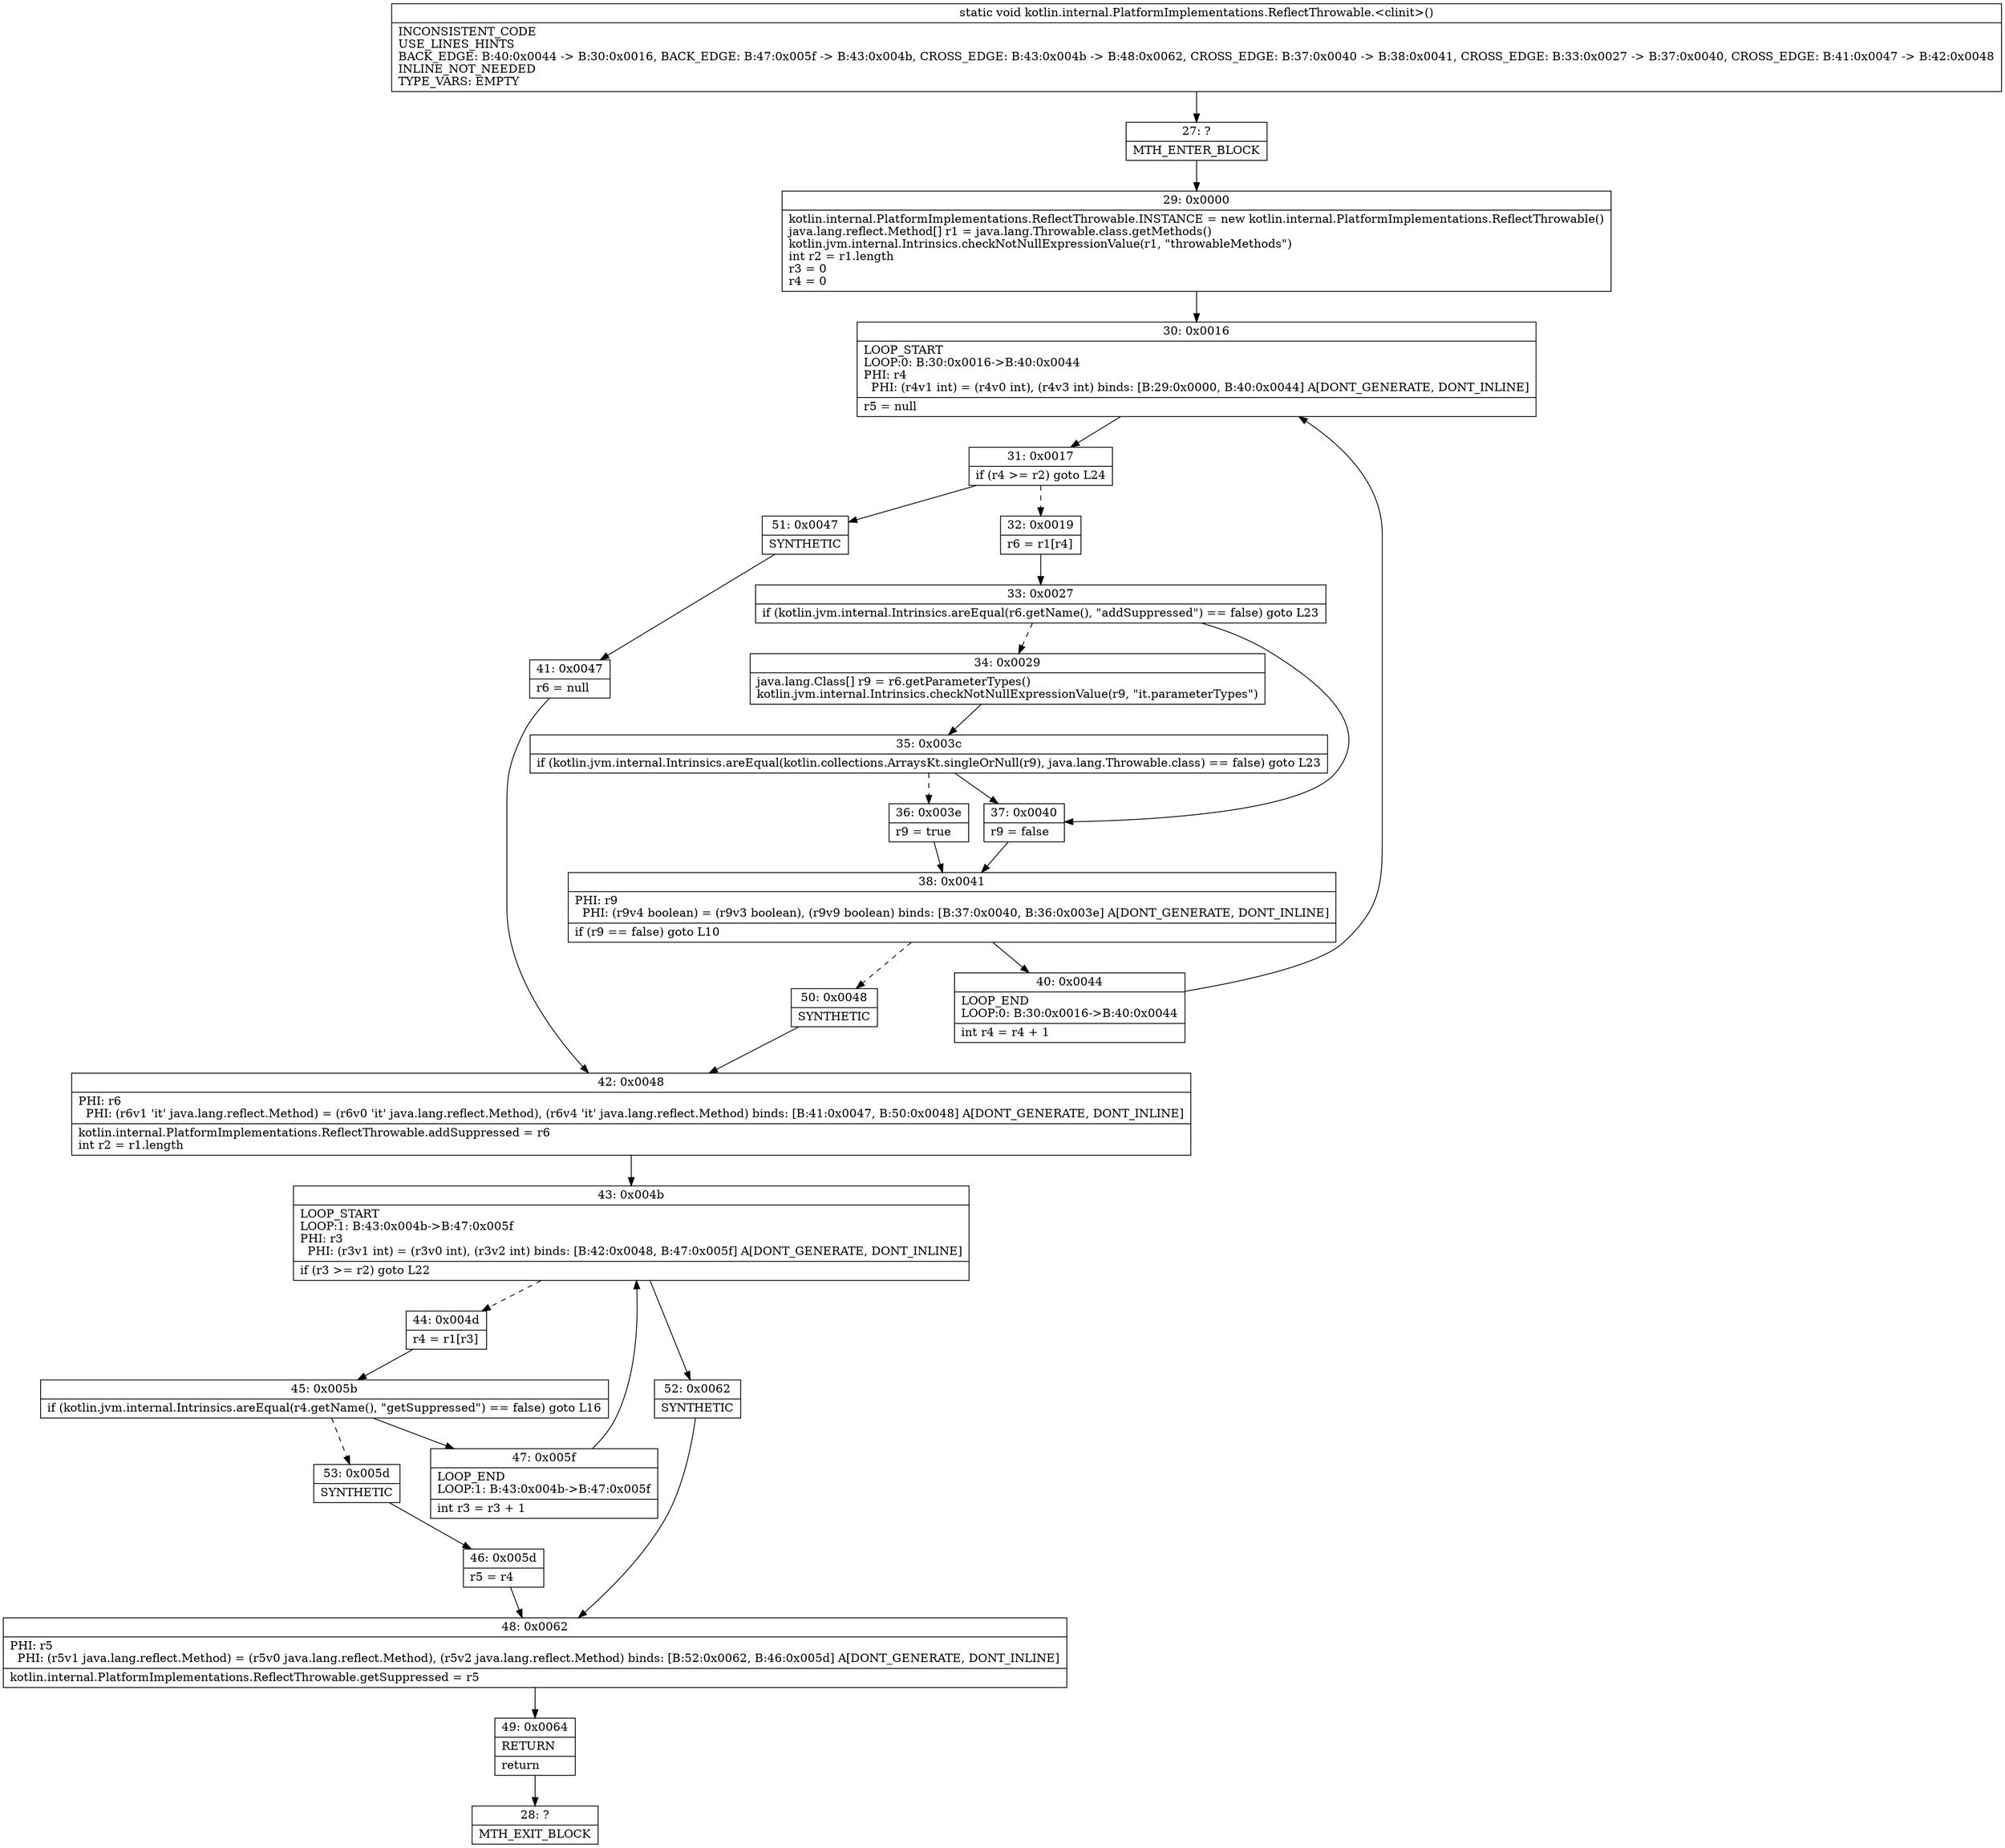 digraph "CFG forkotlin.internal.PlatformImplementations.ReflectThrowable.\<clinit\>()V" {
Node_27 [shape=record,label="{27\:\ ?|MTH_ENTER_BLOCK\l}"];
Node_29 [shape=record,label="{29\:\ 0x0000|kotlin.internal.PlatformImplementations.ReflectThrowable.INSTANCE = new kotlin.internal.PlatformImplementations.ReflectThrowable()\ljava.lang.reflect.Method[] r1 = java.lang.Throwable.class.getMethods()\lkotlin.jvm.internal.Intrinsics.checkNotNullExpressionValue(r1, \"throwableMethods\")\lint r2 = r1.length\lr3 = 0\lr4 = 0\l}"];
Node_30 [shape=record,label="{30\:\ 0x0016|LOOP_START\lLOOP:0: B:30:0x0016\-\>B:40:0x0044\lPHI: r4 \l  PHI: (r4v1 int) = (r4v0 int), (r4v3 int) binds: [B:29:0x0000, B:40:0x0044] A[DONT_GENERATE, DONT_INLINE]\l|r5 = null\l}"];
Node_31 [shape=record,label="{31\:\ 0x0017|if (r4 \>= r2) goto L24\l}"];
Node_32 [shape=record,label="{32\:\ 0x0019|r6 = r1[r4]\l}"];
Node_33 [shape=record,label="{33\:\ 0x0027|if (kotlin.jvm.internal.Intrinsics.areEqual(r6.getName(), \"addSuppressed\") == false) goto L23\l}"];
Node_34 [shape=record,label="{34\:\ 0x0029|java.lang.Class[] r9 = r6.getParameterTypes()\lkotlin.jvm.internal.Intrinsics.checkNotNullExpressionValue(r9, \"it.parameterTypes\")\l}"];
Node_35 [shape=record,label="{35\:\ 0x003c|if (kotlin.jvm.internal.Intrinsics.areEqual(kotlin.collections.ArraysKt.singleOrNull(r9), java.lang.Throwable.class) == false) goto L23\l}"];
Node_36 [shape=record,label="{36\:\ 0x003e|r9 = true\l}"];
Node_38 [shape=record,label="{38\:\ 0x0041|PHI: r9 \l  PHI: (r9v4 boolean) = (r9v3 boolean), (r9v9 boolean) binds: [B:37:0x0040, B:36:0x003e] A[DONT_GENERATE, DONT_INLINE]\l|if (r9 == false) goto L10\l}"];
Node_40 [shape=record,label="{40\:\ 0x0044|LOOP_END\lLOOP:0: B:30:0x0016\-\>B:40:0x0044\l|int r4 = r4 + 1\l}"];
Node_50 [shape=record,label="{50\:\ 0x0048|SYNTHETIC\l}"];
Node_42 [shape=record,label="{42\:\ 0x0048|PHI: r6 \l  PHI: (r6v1 'it' java.lang.reflect.Method) = (r6v0 'it' java.lang.reflect.Method), (r6v4 'it' java.lang.reflect.Method) binds: [B:41:0x0047, B:50:0x0048] A[DONT_GENERATE, DONT_INLINE]\l|kotlin.internal.PlatformImplementations.ReflectThrowable.addSuppressed = r6\lint r2 = r1.length\l}"];
Node_43 [shape=record,label="{43\:\ 0x004b|LOOP_START\lLOOP:1: B:43:0x004b\-\>B:47:0x005f\lPHI: r3 \l  PHI: (r3v1 int) = (r3v0 int), (r3v2 int) binds: [B:42:0x0048, B:47:0x005f] A[DONT_GENERATE, DONT_INLINE]\l|if (r3 \>= r2) goto L22\l}"];
Node_44 [shape=record,label="{44\:\ 0x004d|r4 = r1[r3]\l}"];
Node_45 [shape=record,label="{45\:\ 0x005b|if (kotlin.jvm.internal.Intrinsics.areEqual(r4.getName(), \"getSuppressed\") == false) goto L16\l}"];
Node_47 [shape=record,label="{47\:\ 0x005f|LOOP_END\lLOOP:1: B:43:0x004b\-\>B:47:0x005f\l|int r3 = r3 + 1\l}"];
Node_53 [shape=record,label="{53\:\ 0x005d|SYNTHETIC\l}"];
Node_46 [shape=record,label="{46\:\ 0x005d|r5 = r4\l}"];
Node_48 [shape=record,label="{48\:\ 0x0062|PHI: r5 \l  PHI: (r5v1 java.lang.reflect.Method) = (r5v0 java.lang.reflect.Method), (r5v2 java.lang.reflect.Method) binds: [B:52:0x0062, B:46:0x005d] A[DONT_GENERATE, DONT_INLINE]\l|kotlin.internal.PlatformImplementations.ReflectThrowable.getSuppressed = r5\l}"];
Node_49 [shape=record,label="{49\:\ 0x0064|RETURN\l|return\l}"];
Node_28 [shape=record,label="{28\:\ ?|MTH_EXIT_BLOCK\l}"];
Node_52 [shape=record,label="{52\:\ 0x0062|SYNTHETIC\l}"];
Node_37 [shape=record,label="{37\:\ 0x0040|r9 = false\l}"];
Node_51 [shape=record,label="{51\:\ 0x0047|SYNTHETIC\l}"];
Node_41 [shape=record,label="{41\:\ 0x0047|r6 = null\l}"];
MethodNode[shape=record,label="{static void kotlin.internal.PlatformImplementations.ReflectThrowable.\<clinit\>()  | INCONSISTENT_CODE\lUSE_LINES_HINTS\lBACK_EDGE: B:40:0x0044 \-\> B:30:0x0016, BACK_EDGE: B:47:0x005f \-\> B:43:0x004b, CROSS_EDGE: B:43:0x004b \-\> B:48:0x0062, CROSS_EDGE: B:37:0x0040 \-\> B:38:0x0041, CROSS_EDGE: B:33:0x0027 \-\> B:37:0x0040, CROSS_EDGE: B:41:0x0047 \-\> B:42:0x0048\lINLINE_NOT_NEEDED\lTYPE_VARS: EMPTY\l}"];
MethodNode -> Node_27;Node_27 -> Node_29;
Node_29 -> Node_30;
Node_30 -> Node_31;
Node_31 -> Node_32[style=dashed];
Node_31 -> Node_51;
Node_32 -> Node_33;
Node_33 -> Node_34[style=dashed];
Node_33 -> Node_37;
Node_34 -> Node_35;
Node_35 -> Node_36[style=dashed];
Node_35 -> Node_37;
Node_36 -> Node_38;
Node_38 -> Node_40;
Node_38 -> Node_50[style=dashed];
Node_40 -> Node_30;
Node_50 -> Node_42;
Node_42 -> Node_43;
Node_43 -> Node_44[style=dashed];
Node_43 -> Node_52;
Node_44 -> Node_45;
Node_45 -> Node_47;
Node_45 -> Node_53[style=dashed];
Node_47 -> Node_43;
Node_53 -> Node_46;
Node_46 -> Node_48;
Node_48 -> Node_49;
Node_49 -> Node_28;
Node_52 -> Node_48;
Node_37 -> Node_38;
Node_51 -> Node_41;
Node_41 -> Node_42;
}

